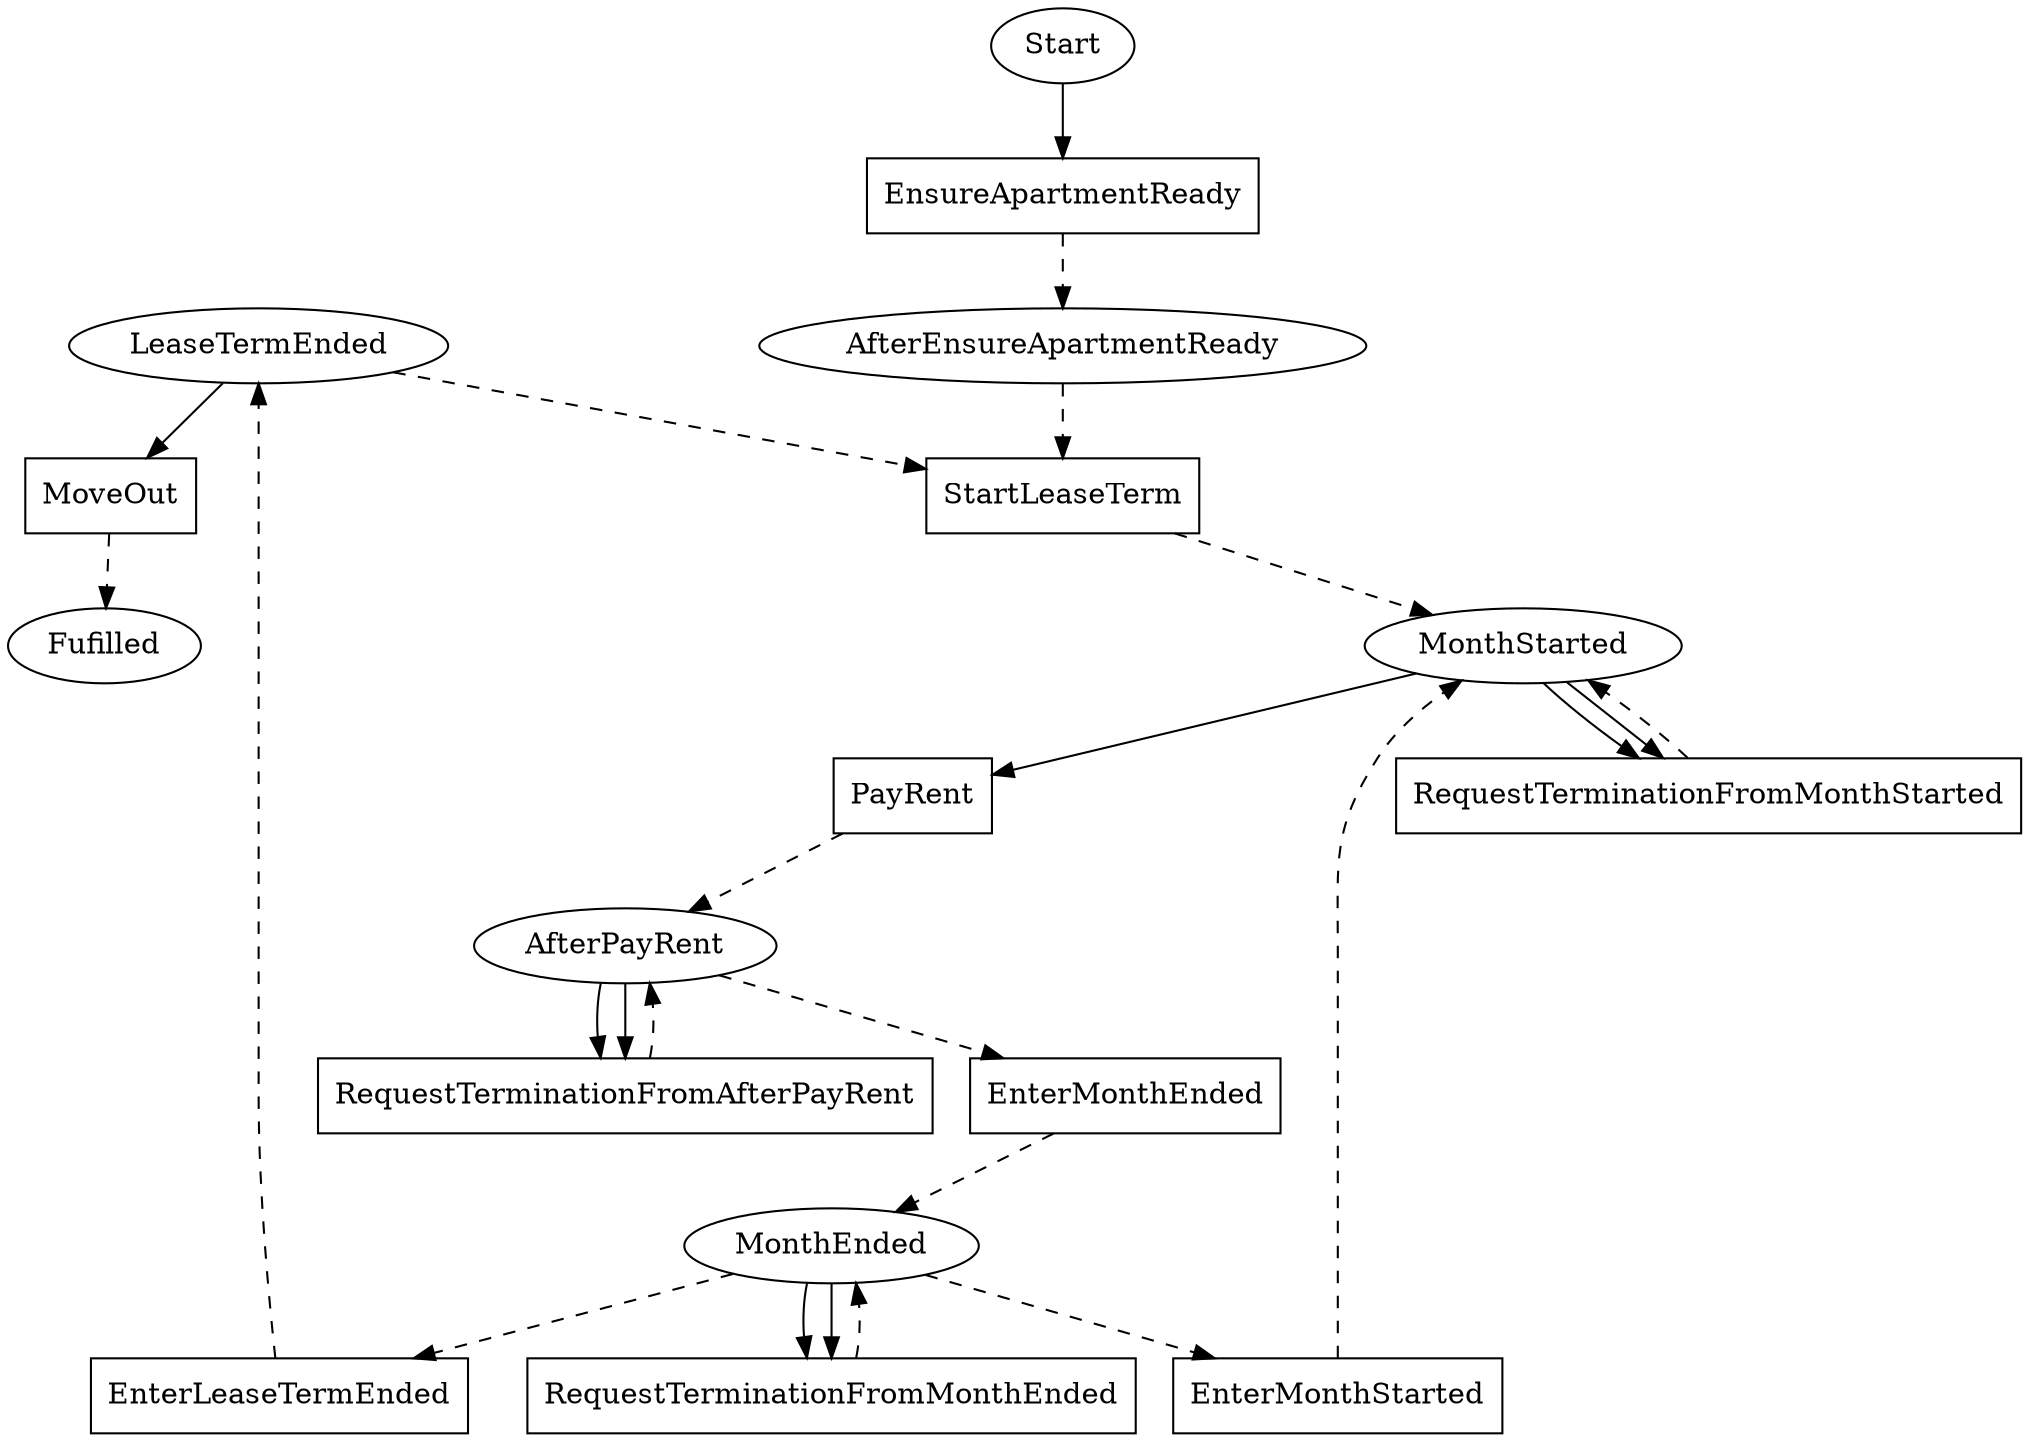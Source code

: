 // THIS IS A GENERATED FILE. DO NOT EDIT.

digraph Lease_Hvitved {    
    Fulfilled[label=Fufilled];
    Start[label=Start];
	AfterEnsureApartmentReady[label=AfterEnsureApartmentReady];
	MonthStarted[label=MonthStarted];
	AfterPayRent[label=AfterPayRent];
	MonthEnded[label=MonthEnded];
	LeaseTermEnded[label=LeaseTermEnded]
    
     
    RequestTerminationFromMonthStarted[label=RequestTerminationFromMonthStarted,shape=box];
	RequestTerminationFromAfterPayRent[label=RequestTerminationFromAfterPayRent,shape=box];
	RequestTerminationFromMonthEnded[label=RequestTerminationFromMonthEnded,shape=box];
	EnsureApartmentReady[label=EnsureApartmentReady,shape=box];
	StartLeaseTerm[label=StartLeaseTerm,shape=box];
	EnterMonthStarted[label=EnterMonthStarted,shape=box];
	PayRent[label=PayRent,shape=box];
	EnterMonthEnded[label=EnterMonthEnded,shape=box];
	EnterLeaseTermEnded[label=EnterLeaseTermEnded,shape=box];
	MoveOut[label=MoveOut,shape=box]    
    
    
    
    Start -> EnsureApartmentReady;
	AfterEnsureApartmentReady -> StartLeaseTerm [style=dashed];
	MonthStarted -> PayRent;
	MonthStarted -> RequestTerminationFromMonthStarted;
	MonthStarted -> RequestTerminationFromMonthStarted;
	AfterPayRent -> EnterMonthEnded [style=dashed];
	AfterPayRent -> RequestTerminationFromAfterPayRent;
	AfterPayRent -> RequestTerminationFromAfterPayRent;
	MonthEnded -> EnterLeaseTermEnded [style=dashed];
	MonthEnded -> EnterMonthStarted [style=dashed];
	MonthEnded -> RequestTerminationFromMonthEnded;
	MonthEnded -> RequestTerminationFromMonthEnded;
	LeaseTermEnded -> MoveOut;
	LeaseTermEnded -> StartLeaseTerm [style=dashed]
    
    RequestTerminationFromMonthStarted -> MonthStarted [style=dashed];
	RequestTerminationFromAfterPayRent -> AfterPayRent [style=dashed];
	RequestTerminationFromMonthEnded -> MonthEnded [style=dashed];
	EnsureApartmentReady -> AfterEnsureApartmentReady [style=dashed];
	StartLeaseTerm -> MonthStarted [style=dashed];
	EnterMonthStarted -> MonthStarted [style=dashed];
	PayRent -> AfterPayRent [style=dashed];
	EnterMonthEnded -> MonthEnded [style=dashed];
	EnterLeaseTermEnded -> LeaseTermEnded [style=dashed];
	MoveOut -> Fulfilled [style=dashed];
	        
}